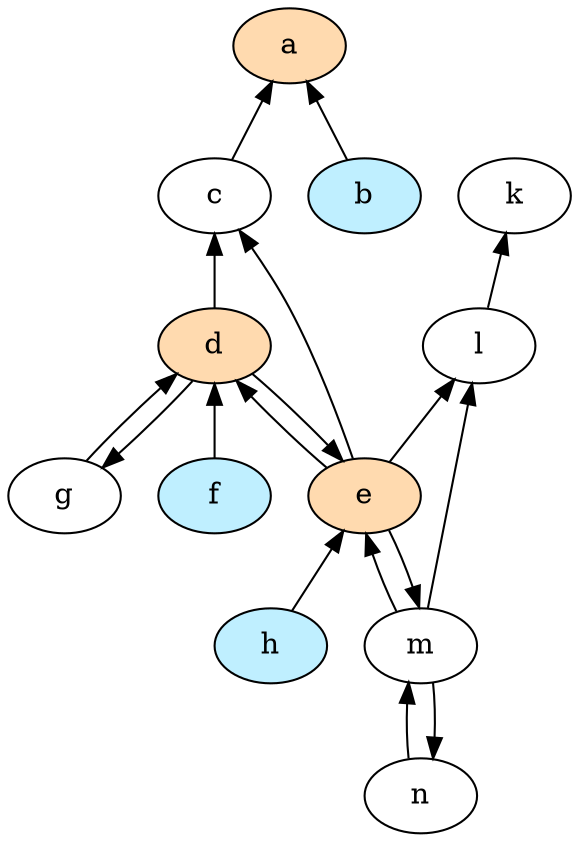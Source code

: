 strict digraph "" {
	a	[fillcolor="#ffdaaf",
		style=filled];
	b	[fillcolor="#bfefff",
		style=filled];
	a -> b	[dir=back];
	a -> c	[dir=back];
	d	[fillcolor="#ffdaaf",
		style=filled];
	c -> d	[dir=back];
	e	[fillcolor="#ffdaaf",
		style=filled];
	c -> e	[dir=back];
	k -> l	[dir=back];
	l -> e	[dir=back];
	l -> m	[dir=back];
	d -> e	[dir=back];
	f	[fillcolor="#bfefff",
		style=filled];
	d -> f	[dir=back];
	d -> g	[dir=back];
	e -> d	[dir=back];
	e -> m	[dir=back];
	h	[fillcolor="#bfefff",
		style=filled];
	e -> h	[dir=back];
	m -> e	[dir=back];
	m -> n	[dir=back];
	g -> d	[dir=back];
	n -> m	[dir=back];
}
